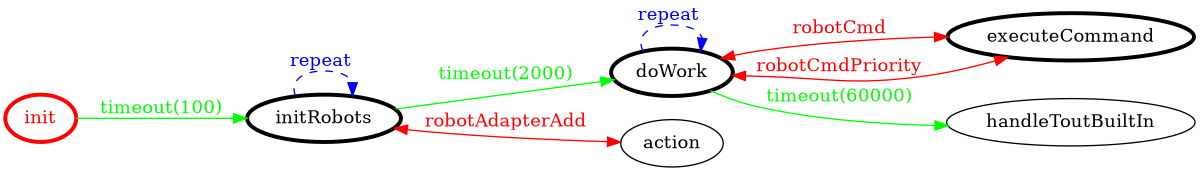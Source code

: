 /*
*
* A GraphViz DOT FSM description 
* Please use a GraphViz visualizer (like http://www.webgraphviz.com)
*  
*/

digraph finite_state_machine {
	rankdir=LR
	size="8,5"
	
	init [ color = red ][ fontcolor = red ][ penwidth = 3 ]
	initRobots [ color = black ][ fontcolor = black ][ penwidth = 3 ]
	doWork [ color = black ][ fontcolor = black ][ penwidth = 3 ]
	executeCommand [ color = black ][ fontcolor = black ][ penwidth = 3 ]
	
	doWork -> executeCommand [ label = "robotCmd" ][ color = red ][ fontcolor = red ][ dir = both ]
	doWork -> executeCommand [ label = "robotCmdPriority" ][ color = red ][ fontcolor = red ][ dir = both ]
	doWork -> handleToutBuiltIn [ label = "timeout(60000)" ][ color = green ][ fontcolor = green ]
	initRobots -> doWork [ label = "timeout(2000)" ][ color = green ][ fontcolor = green ]
	initRobots -> action [ label = "robotAdapterAdd" ][ color = red ][ fontcolor = red ][ dir = both ]
	initRobots -> initRobots [ label = "repeat "][ style = dashed ][ color = blue ][ fontcolor = blue ]
	doWork -> doWork [ label = "repeat "][ style = dashed ][ color = blue ][ fontcolor = blue ]
	init -> initRobots [ label = "timeout(100)" ][ color = green ][ fontcolor = green ]
}

